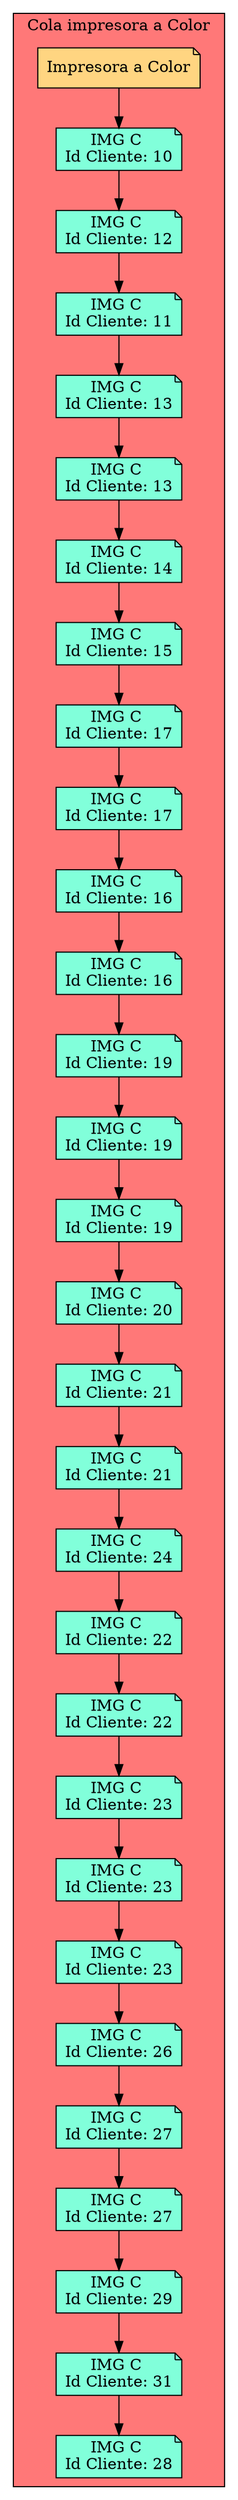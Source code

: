 digraph L {
node[shape=note fillcolor="#A181FF" style =filled]
subgraph cluster_p{
    label= " Cola impresora a Color "
 raiz[label = "Impresora a Color" fillcolor="#FFD581" ]    bgcolor = "#FF7878"
Nodo350068407[label="IMG C 
Id Cliente: 10",fillcolor="#81FFDA"]
Nodo1021436681[label="IMG C 
Id Cliente: 12",fillcolor="#81FFDA"]
Nodo1790585734[label="IMG C 
Id Cliente: 11",fillcolor="#81FFDA"]
Nodo842741472[label="IMG C 
Id Cliente: 13",fillcolor="#81FFDA"]
Nodo1156304131[label="IMG C 
Id Cliente: 13",fillcolor="#81FFDA"]
Nodo1332668132[label="IMG C 
Id Cliente: 14",fillcolor="#81FFDA"]
Nodo1496355635[label="IMG C 
Id Cliente: 15",fillcolor="#81FFDA"]
Nodo1499136125[label="IMG C 
Id Cliente: 17",fillcolor="#81FFDA"]
Nodo1926343982[label="IMG C 
Id Cliente: 17",fillcolor="#81FFDA"]
Nodo762476028[label="IMG C 
Id Cliente: 16",fillcolor="#81FFDA"]
Nodo966739377[label="IMG C 
Id Cliente: 16",fillcolor="#81FFDA"]
Nodo361571968[label="IMG C 
Id Cliente: 19",fillcolor="#81FFDA"]
Nodo2005169944[label="IMG C 
Id Cliente: 19",fillcolor="#81FFDA"]
Nodo2134607032[label="IMG C 
Id Cliente: 19",fillcolor="#81FFDA"]
Nodo1470344997[label="IMG C 
Id Cliente: 20",fillcolor="#81FFDA"]
Nodo1226020905[label="IMG C 
Id Cliente: 21",fillcolor="#81FFDA"]
Nodo156856360[label="IMG C 
Id Cliente: 21",fillcolor="#81FFDA"]
Nodo319644606[label="IMG C 
Id Cliente: 24",fillcolor="#81FFDA"]
Nodo1118078504[label="IMG C 
Id Cliente: 22",fillcolor="#81FFDA"]
Nodo691690486[label="IMG C 
Id Cliente: 22",fillcolor="#81FFDA"]
Nodo1083962448[label="IMG C 
Id Cliente: 23",fillcolor="#81FFDA"]
Nodo953742666[label="IMG C 
Id Cliente: 23",fillcolor="#81FFDA"]
Nodo1239759990[label="IMG C 
Id Cliente: 23",fillcolor="#81FFDA"]
Nodo883151184[label="IMG C 
Id Cliente: 26",fillcolor="#81FFDA"]
Nodo447718425[label="IMG C 
Id Cliente: 27",fillcolor="#81FFDA"]
Nodo1206569586[label="IMG C 
Id Cliente: 27",fillcolor="#81FFDA"]
Nodo1427381743[label="IMG C 
Id Cliente: 29",fillcolor="#81FFDA"]
Nodo1047087935[label="IMG C 
Id Cliente: 31",fillcolor="#81FFDA"]
Nodo464887938[label="IMG C 
Id Cliente: 28",fillcolor="#81FFDA"]

raiz->Nodo350068407
Nodo350068407 -> Nodo1021436681

Nodo1021436681 -> Nodo1790585734

Nodo1790585734 -> Nodo842741472

Nodo842741472 -> Nodo1156304131

Nodo1156304131 -> Nodo1332668132

Nodo1332668132 -> Nodo1496355635

Nodo1496355635 -> Nodo1499136125

Nodo1499136125 -> Nodo1926343982

Nodo1926343982 -> Nodo762476028

Nodo762476028 -> Nodo966739377

Nodo966739377 -> Nodo361571968

Nodo361571968 -> Nodo2005169944

Nodo2005169944 -> Nodo2134607032

Nodo2134607032 -> Nodo1470344997

Nodo1470344997 -> Nodo1226020905

Nodo1226020905 -> Nodo156856360

Nodo156856360 -> Nodo319644606

Nodo319644606 -> Nodo1118078504

Nodo1118078504 -> Nodo691690486

Nodo691690486 -> Nodo1083962448

Nodo1083962448 -> Nodo953742666

Nodo953742666 -> Nodo1239759990

Nodo1239759990 -> Nodo883151184

Nodo883151184 -> Nodo447718425

Nodo447718425 -> Nodo1206569586

Nodo1206569586 -> Nodo1427381743

Nodo1427381743 -> Nodo1047087935

Nodo1047087935 -> Nodo464887938
}}